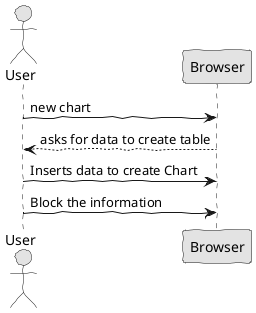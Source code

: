 @startuml  analysis1
skinparam handwritten true
skinparam monochrome true
skinparam packageStyle rect
skinparam defaultFontName FG Virgil
skinparam shadowing false

actor User

User -> Browser : new chart
Browser --> User : asks for data to create table
User -> Browser : Inserts data to create Chart
User -> Browser : Block the information


@enduml